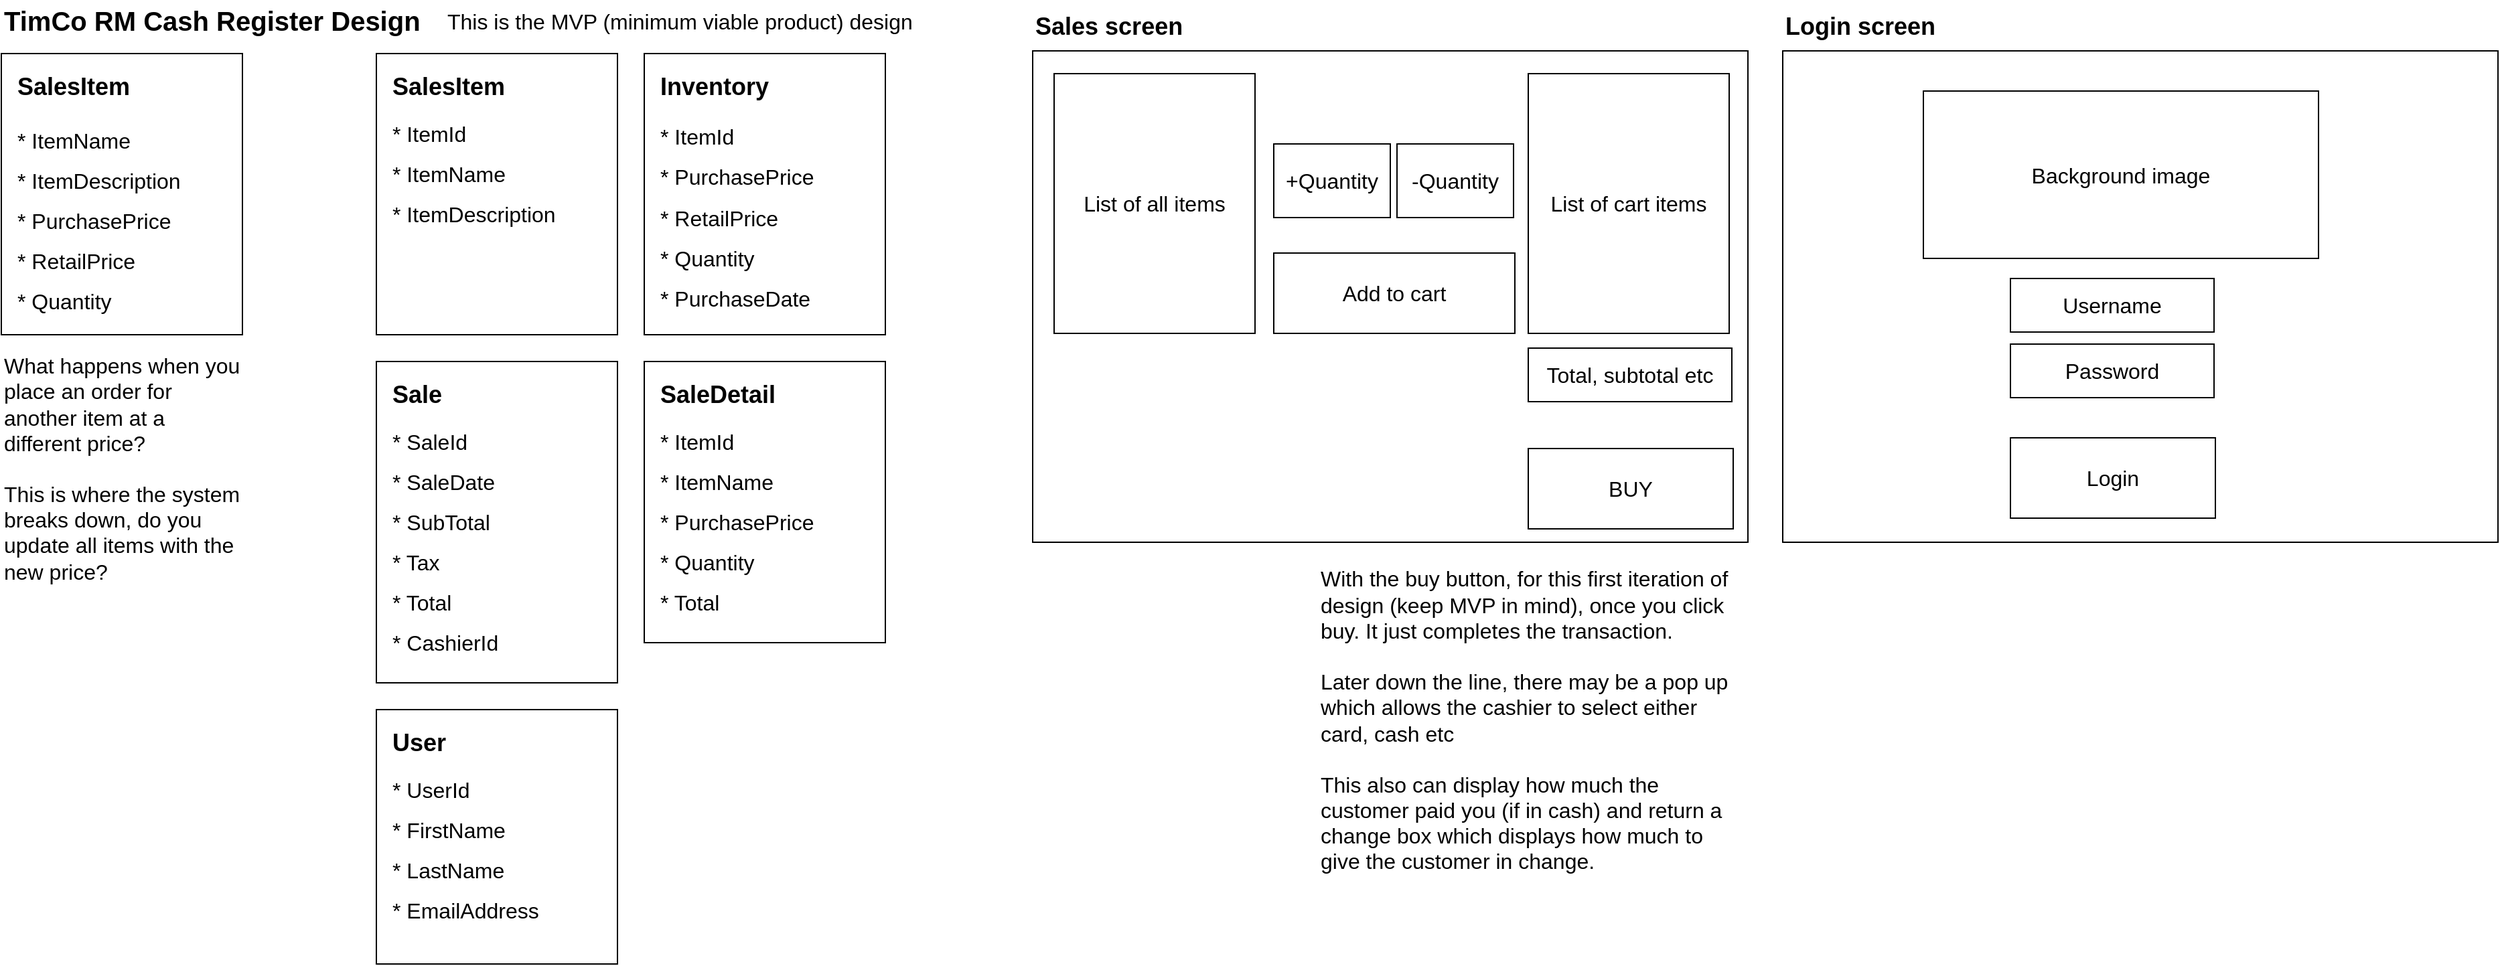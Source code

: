 <mxfile version="16.6.4" type="device"><diagram id="XHaOz1vMsKoCnU7646nA" name="Page-1"><mxGraphModel dx="1135" dy="702" grid="0" gridSize="10" guides="1" tooltips="1" connect="1" arrows="1" fold="1" page="0" pageScale="1" pageWidth="827" pageHeight="1169" math="0" shadow="0"><root><mxCell id="0"/><mxCell id="1" parent="0"/><mxCell id="-Hi5FbEudbD6waJOa2SA-1" value="" style="rounded=0;whiteSpace=wrap;html=1;" vertex="1" parent="1"><mxGeometry x="10" y="50" width="180" height="210" as="geometry"/></mxCell><mxCell id="-Hi5FbEudbD6waJOa2SA-4" value="TimCo RM Cash Register Design" style="text;html=1;strokeColor=none;fillColor=none;align=left;verticalAlign=middle;whiteSpace=wrap;rounded=0;fontSize=20;fontStyle=1" vertex="1" parent="1"><mxGeometry x="10" y="10" width="360" height="30" as="geometry"/></mxCell><mxCell id="-Hi5FbEudbD6waJOa2SA-5" value="* ItemName" style="text;html=1;strokeColor=none;fillColor=none;align=left;verticalAlign=middle;whiteSpace=wrap;rounded=0;fontSize=16;" vertex="1" parent="1"><mxGeometry x="20" y="100" width="160" height="30" as="geometry"/></mxCell><mxCell id="-Hi5FbEudbD6waJOa2SA-6" value="SalesItem" style="text;html=1;strokeColor=none;fillColor=none;align=left;verticalAlign=middle;whiteSpace=wrap;rounded=0;fontSize=18;fontStyle=1" vertex="1" parent="1"><mxGeometry x="20" y="60" width="160" height="30" as="geometry"/></mxCell><mxCell id="-Hi5FbEudbD6waJOa2SA-7" value="* ItemDescription" style="text;html=1;strokeColor=none;fillColor=none;align=left;verticalAlign=middle;whiteSpace=wrap;rounded=0;fontSize=16;" vertex="1" parent="1"><mxGeometry x="20" y="130" width="160" height="30" as="geometry"/></mxCell><mxCell id="-Hi5FbEudbD6waJOa2SA-8" value="* PurchasePrice" style="text;html=1;strokeColor=none;fillColor=none;align=left;verticalAlign=middle;whiteSpace=wrap;rounded=0;fontSize=16;" vertex="1" parent="1"><mxGeometry x="20" y="160" width="160" height="30" as="geometry"/></mxCell><mxCell id="-Hi5FbEudbD6waJOa2SA-9" value="* RetailPrice" style="text;html=1;strokeColor=none;fillColor=none;align=left;verticalAlign=middle;whiteSpace=wrap;rounded=0;fontSize=16;" vertex="1" parent="1"><mxGeometry x="20" y="190" width="160" height="30" as="geometry"/></mxCell><mxCell id="-Hi5FbEudbD6waJOa2SA-10" value="* Quantity" style="text;html=1;strokeColor=none;fillColor=none;align=left;verticalAlign=middle;whiteSpace=wrap;rounded=0;fontSize=16;" vertex="1" parent="1"><mxGeometry x="20" y="220" width="160" height="30" as="geometry"/></mxCell><mxCell id="-Hi5FbEudbD6waJOa2SA-12" value="What happens when you place an order for another item at a different price?&#10;&#10;This is where the system breaks down, do you update all items with the new price?" style="text;strokeColor=none;fillColor=none;align=left;verticalAlign=middle;rounded=0;fontSize=16;labelPosition=center;verticalLabelPosition=middle;textDirection=ltr;whiteSpace=wrap;" vertex="1" parent="1"><mxGeometry x="10" y="270" width="180" height="180" as="geometry"/></mxCell><mxCell id="-Hi5FbEudbD6waJOa2SA-14" value="" style="rounded=0;whiteSpace=wrap;html=1;" vertex="1" parent="1"><mxGeometry x="290" y="50" width="180" height="210" as="geometry"/></mxCell><mxCell id="-Hi5FbEudbD6waJOa2SA-15" value="* ItemName" style="text;html=1;strokeColor=none;fillColor=none;align=left;verticalAlign=middle;whiteSpace=wrap;rounded=0;fontSize=16;" vertex="1" parent="1"><mxGeometry x="300" y="125" width="160" height="30" as="geometry"/></mxCell><mxCell id="-Hi5FbEudbD6waJOa2SA-16" value="SalesItem" style="text;html=1;strokeColor=none;fillColor=none;align=left;verticalAlign=middle;whiteSpace=wrap;rounded=0;fontSize=18;fontStyle=1" vertex="1" parent="1"><mxGeometry x="300" y="60" width="160" height="30" as="geometry"/></mxCell><mxCell id="-Hi5FbEudbD6waJOa2SA-17" value="* ItemDescription" style="text;html=1;strokeColor=none;fillColor=none;align=left;verticalAlign=middle;whiteSpace=wrap;rounded=0;fontSize=16;" vertex="1" parent="1"><mxGeometry x="300" y="155" width="160" height="30" as="geometry"/></mxCell><mxCell id="-Hi5FbEudbD6waJOa2SA-21" value="" style="rounded=0;whiteSpace=wrap;html=1;" vertex="1" parent="1"><mxGeometry x="490" y="50" width="180" height="210" as="geometry"/></mxCell><mxCell id="-Hi5FbEudbD6waJOa2SA-23" value="Inventory" style="text;html=1;strokeColor=none;fillColor=none;align=left;verticalAlign=middle;whiteSpace=wrap;rounded=0;fontSize=18;fontStyle=1" vertex="1" parent="1"><mxGeometry x="500" y="60" width="160" height="30" as="geometry"/></mxCell><mxCell id="-Hi5FbEudbD6waJOa2SA-25" value="* PurchasePrice" style="text;html=1;strokeColor=none;fillColor=none;align=left;verticalAlign=middle;whiteSpace=wrap;rounded=0;fontSize=16;" vertex="1" parent="1"><mxGeometry x="500" y="127" width="160" height="30" as="geometry"/></mxCell><mxCell id="-Hi5FbEudbD6waJOa2SA-26" value="* RetailPrice" style="text;html=1;strokeColor=none;fillColor=none;align=left;verticalAlign=middle;whiteSpace=wrap;rounded=0;fontSize=16;" vertex="1" parent="1"><mxGeometry x="500" y="158" width="160" height="30" as="geometry"/></mxCell><mxCell id="-Hi5FbEudbD6waJOa2SA-27" value="* Quantity" style="text;html=1;strokeColor=none;fillColor=none;align=left;verticalAlign=middle;whiteSpace=wrap;rounded=0;fontSize=16;" vertex="1" parent="1"><mxGeometry x="500" y="188" width="160" height="30" as="geometry"/></mxCell><mxCell id="-Hi5FbEudbD6waJOa2SA-28" value="* PurchaseDate" style="text;html=1;strokeColor=none;fillColor=none;align=left;verticalAlign=middle;whiteSpace=wrap;rounded=0;fontSize=16;" vertex="1" parent="1"><mxGeometry x="500" y="218" width="160" height="30" as="geometry"/></mxCell><mxCell id="-Hi5FbEudbD6waJOa2SA-29" value="" style="rounded=0;whiteSpace=wrap;html=1;" vertex="1" parent="1"><mxGeometry x="290" y="280" width="180" height="240" as="geometry"/></mxCell><mxCell id="-Hi5FbEudbD6waJOa2SA-30" value="Sale" style="text;html=1;strokeColor=none;fillColor=none;align=left;verticalAlign=middle;whiteSpace=wrap;rounded=0;fontSize=18;fontStyle=1" vertex="1" parent="1"><mxGeometry x="300" y="290" width="160" height="30" as="geometry"/></mxCell><mxCell id="-Hi5FbEudbD6waJOa2SA-31" value="* SaleDate" style="text;html=1;strokeColor=none;fillColor=none;align=left;verticalAlign=middle;whiteSpace=wrap;rounded=0;fontSize=16;" vertex="1" parent="1"><mxGeometry x="300" y="355" width="160" height="30" as="geometry"/></mxCell><mxCell id="-Hi5FbEudbD6waJOa2SA-32" value="* SubTotal" style="text;html=1;strokeColor=none;fillColor=none;align=left;verticalAlign=middle;whiteSpace=wrap;rounded=0;fontSize=16;" vertex="1" parent="1"><mxGeometry x="300" y="385" width="160" height="30" as="geometry"/></mxCell><mxCell id="-Hi5FbEudbD6waJOa2SA-33" value="* Tax" style="text;html=1;strokeColor=none;fillColor=none;align=left;verticalAlign=middle;whiteSpace=wrap;rounded=0;fontSize=16;" vertex="1" parent="1"><mxGeometry x="300" y="415" width="160" height="30" as="geometry"/></mxCell><mxCell id="-Hi5FbEudbD6waJOa2SA-34" value="* Total" style="text;html=1;strokeColor=none;fillColor=none;align=left;verticalAlign=middle;whiteSpace=wrap;rounded=0;fontSize=16;" vertex="1" parent="1"><mxGeometry x="300" y="445" width="160" height="30" as="geometry"/></mxCell><mxCell id="-Hi5FbEudbD6waJOa2SA-35" value="* ItemId" style="text;html=1;strokeColor=none;fillColor=none;align=left;verticalAlign=middle;whiteSpace=wrap;rounded=0;fontSize=16;" vertex="1" parent="1"><mxGeometry x="500" y="97" width="160" height="30" as="geometry"/></mxCell><mxCell id="-Hi5FbEudbD6waJOa2SA-36" value="* ItemId" style="text;html=1;strokeColor=none;fillColor=none;align=left;verticalAlign=middle;whiteSpace=wrap;rounded=0;fontSize=16;" vertex="1" parent="1"><mxGeometry x="300" y="95" width="160" height="30" as="geometry"/></mxCell><mxCell id="-Hi5FbEudbD6waJOa2SA-37" value="* SaleId" style="text;html=1;strokeColor=none;fillColor=none;align=left;verticalAlign=middle;whiteSpace=wrap;rounded=0;fontSize=16;" vertex="1" parent="1"><mxGeometry x="300" y="325" width="160" height="30" as="geometry"/></mxCell><mxCell id="-Hi5FbEudbD6waJOa2SA-38" value="" style="rounded=0;whiteSpace=wrap;html=1;" vertex="1" parent="1"><mxGeometry x="490" y="280" width="180" height="210" as="geometry"/></mxCell><mxCell id="-Hi5FbEudbD6waJOa2SA-39" value="SaleDetail" style="text;html=1;strokeColor=none;fillColor=none;align=left;verticalAlign=middle;whiteSpace=wrap;rounded=0;fontSize=18;fontStyle=1" vertex="1" parent="1"><mxGeometry x="500" y="290" width="160" height="30" as="geometry"/></mxCell><mxCell id="-Hi5FbEudbD6waJOa2SA-40" value="* ItemName" style="text;html=1;strokeColor=none;fillColor=none;align=left;verticalAlign=middle;whiteSpace=wrap;rounded=0;fontSize=16;" vertex="1" parent="1"><mxGeometry x="500" y="355" width="160" height="30" as="geometry"/></mxCell><mxCell id="-Hi5FbEudbD6waJOa2SA-41" value="* PurchasePrice" style="text;html=1;strokeColor=none;fillColor=none;align=left;verticalAlign=middle;whiteSpace=wrap;rounded=0;fontSize=16;" vertex="1" parent="1"><mxGeometry x="500" y="385" width="160" height="30" as="geometry"/></mxCell><mxCell id="-Hi5FbEudbD6waJOa2SA-42" value="* Quantity" style="text;html=1;strokeColor=none;fillColor=none;align=left;verticalAlign=middle;whiteSpace=wrap;rounded=0;fontSize=16;" vertex="1" parent="1"><mxGeometry x="500" y="415" width="160" height="30" as="geometry"/></mxCell><mxCell id="-Hi5FbEudbD6waJOa2SA-43" value="* Total" style="text;html=1;strokeColor=none;fillColor=none;align=left;verticalAlign=middle;whiteSpace=wrap;rounded=0;fontSize=16;" vertex="1" parent="1"><mxGeometry x="500" y="445" width="160" height="30" as="geometry"/></mxCell><mxCell id="-Hi5FbEudbD6waJOa2SA-44" value="* ItemId" style="text;html=1;strokeColor=none;fillColor=none;align=left;verticalAlign=middle;whiteSpace=wrap;rounded=0;fontSize=16;" vertex="1" parent="1"><mxGeometry x="500" y="325" width="160" height="30" as="geometry"/></mxCell><mxCell id="-Hi5FbEudbD6waJOa2SA-45" value="* CashierId" style="text;html=1;strokeColor=none;fillColor=none;align=left;verticalAlign=middle;whiteSpace=wrap;rounded=0;fontSize=16;" vertex="1" parent="1"><mxGeometry x="300" y="475" width="160" height="30" as="geometry"/></mxCell><mxCell id="-Hi5FbEudbD6waJOa2SA-46" value="" style="rounded=0;whiteSpace=wrap;html=1;" vertex="1" parent="1"><mxGeometry x="290" y="540" width="180" height="190" as="geometry"/></mxCell><mxCell id="-Hi5FbEudbD6waJOa2SA-47" value="User" style="text;html=1;strokeColor=none;fillColor=none;align=left;verticalAlign=middle;whiteSpace=wrap;rounded=0;fontSize=18;fontStyle=1" vertex="1" parent="1"><mxGeometry x="300" y="550" width="160" height="30" as="geometry"/></mxCell><mxCell id="-Hi5FbEudbD6waJOa2SA-48" value="* FirstName" style="text;html=1;strokeColor=none;fillColor=none;align=left;verticalAlign=middle;whiteSpace=wrap;rounded=0;fontSize=16;" vertex="1" parent="1"><mxGeometry x="300" y="615" width="160" height="30" as="geometry"/></mxCell><mxCell id="-Hi5FbEudbD6waJOa2SA-49" value="* LastName" style="text;html=1;strokeColor=none;fillColor=none;align=left;verticalAlign=middle;whiteSpace=wrap;rounded=0;fontSize=16;" vertex="1" parent="1"><mxGeometry x="300" y="645" width="160" height="30" as="geometry"/></mxCell><mxCell id="-Hi5FbEudbD6waJOa2SA-50" value="* EmailAddress" style="text;html=1;strokeColor=none;fillColor=none;align=left;verticalAlign=middle;whiteSpace=wrap;rounded=0;fontSize=16;" vertex="1" parent="1"><mxGeometry x="300" y="675" width="160" height="30" as="geometry"/></mxCell><mxCell id="-Hi5FbEudbD6waJOa2SA-52" value="* UserId" style="text;html=1;strokeColor=none;fillColor=none;align=left;verticalAlign=middle;whiteSpace=wrap;rounded=0;fontSize=16;" vertex="1" parent="1"><mxGeometry x="300" y="585" width="160" height="30" as="geometry"/></mxCell><mxCell id="-Hi5FbEudbD6waJOa2SA-54" value="This is the MVP (minimum viable product) design" style="text;strokeColor=none;fillColor=none;align=left;verticalAlign=middle;rounded=0;fontSize=16;labelPosition=center;verticalLabelPosition=middle;textDirection=ltr;whiteSpace=wrap;" vertex="1" parent="1"><mxGeometry x="341" y="13" width="359" height="26" as="geometry"/></mxCell><mxCell id="-Hi5FbEudbD6waJOa2SA-55" value="" style="rounded=0;whiteSpace=wrap;html=1;fontSize=16;" vertex="1" parent="1"><mxGeometry x="780" y="48" width="534" height="367" as="geometry"/></mxCell><mxCell id="-Hi5FbEudbD6waJOa2SA-56" value="Sales screen" style="text;html=1;strokeColor=none;fillColor=none;align=left;verticalAlign=middle;whiteSpace=wrap;rounded=0;fontSize=18;fontStyle=1" vertex="1" parent="1"><mxGeometry x="780" y="15" width="160" height="30" as="geometry"/></mxCell><mxCell id="-Hi5FbEudbD6waJOa2SA-61" value="List of all items" style="rounded=0;whiteSpace=wrap;html=1;fontSize=16;" vertex="1" parent="1"><mxGeometry x="796" y="65" width="150" height="194" as="geometry"/></mxCell><mxCell id="-Hi5FbEudbD6waJOa2SA-62" value="+Quantity" style="rounded=0;whiteSpace=wrap;html=1;fontSize=16;" vertex="1" parent="1"><mxGeometry x="960" y="117.5" width="87" height="55" as="geometry"/></mxCell><mxCell id="-Hi5FbEudbD6waJOa2SA-63" value="-Quantity" style="rounded=0;whiteSpace=wrap;html=1;fontSize=16;" vertex="1" parent="1"><mxGeometry x="1052" y="117.5" width="87" height="55" as="geometry"/></mxCell><mxCell id="-Hi5FbEudbD6waJOa2SA-64" value="Add to cart" style="rounded=0;whiteSpace=wrap;html=1;fontSize=16;" vertex="1" parent="1"><mxGeometry x="960" y="199" width="180" height="60" as="geometry"/></mxCell><mxCell id="-Hi5FbEudbD6waJOa2SA-65" value="List of cart items" style="rounded=0;whiteSpace=wrap;html=1;fontSize=16;" vertex="1" parent="1"><mxGeometry x="1150" y="65" width="150" height="194" as="geometry"/></mxCell><mxCell id="-Hi5FbEudbD6waJOa2SA-66" value="Total, subtotal etc" style="rounded=0;whiteSpace=wrap;html=1;fontSize=16;" vertex="1" parent="1"><mxGeometry x="1150" y="270" width="152" height="40" as="geometry"/></mxCell><mxCell id="-Hi5FbEudbD6waJOa2SA-67" value="BUY" style="rounded=0;whiteSpace=wrap;html=1;fontSize=16;" vertex="1" parent="1"><mxGeometry x="1150" y="345" width="153" height="60" as="geometry"/></mxCell><mxCell id="-Hi5FbEudbD6waJOa2SA-69" value="With the buy button, for this first iteration of design (keep MVP in mind), once you click buy. It just completes the transaction. &#10;&#10;Later down the line, there may be a pop up which allows the cashier to select either card, cash etc &#10;&#10;This also can display how much the customer paid you (if in cash) and return a change box which displays how much to give the customer in change." style="text;strokeColor=none;fillColor=none;align=left;verticalAlign=middle;rounded=0;fontSize=16;labelPosition=center;verticalLabelPosition=middle;textDirection=ltr;whiteSpace=wrap;" vertex="1" parent="1"><mxGeometry x="993" y="428" width="321" height="239" as="geometry"/></mxCell><mxCell id="-Hi5FbEudbD6waJOa2SA-70" value="" style="rounded=0;whiteSpace=wrap;html=1;fontSize=16;" vertex="1" parent="1"><mxGeometry x="1340" y="48" width="534" height="367" as="geometry"/></mxCell><mxCell id="-Hi5FbEudbD6waJOa2SA-71" value="Login screen" style="text;html=1;strokeColor=none;fillColor=none;align=left;verticalAlign=middle;whiteSpace=wrap;rounded=0;fontSize=18;fontStyle=1" vertex="1" parent="1"><mxGeometry x="1340" y="15" width="160" height="30" as="geometry"/></mxCell><mxCell id="-Hi5FbEudbD6waJOa2SA-79" value="Background image" style="rounded=0;whiteSpace=wrap;html=1;fontSize=16;" vertex="1" parent="1"><mxGeometry x="1445" y="78" width="295" height="125" as="geometry"/></mxCell><mxCell id="-Hi5FbEudbD6waJOa2SA-80" value="Username" style="rounded=0;whiteSpace=wrap;html=1;fontSize=16;" vertex="1" parent="1"><mxGeometry x="1510" y="218" width="152" height="40" as="geometry"/></mxCell><mxCell id="-Hi5FbEudbD6waJOa2SA-81" value="Password" style="rounded=0;whiteSpace=wrap;html=1;fontSize=16;" vertex="1" parent="1"><mxGeometry x="1510" y="267" width="152" height="40" as="geometry"/></mxCell><mxCell id="-Hi5FbEudbD6waJOa2SA-82" value="Login" style="rounded=0;whiteSpace=wrap;html=1;fontSize=16;" vertex="1" parent="1"><mxGeometry x="1510" y="337" width="153" height="60" as="geometry"/></mxCell></root></mxGraphModel></diagram></mxfile>